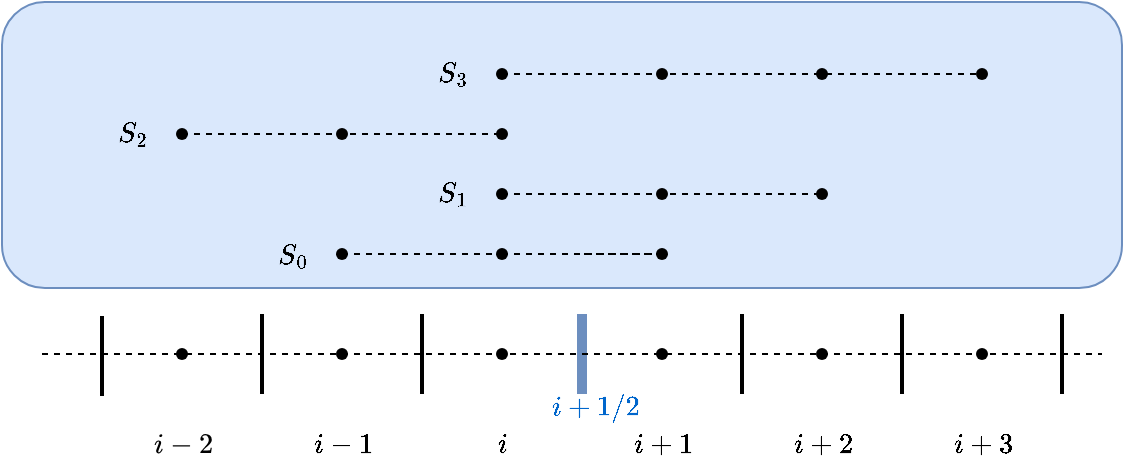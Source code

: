 <mxfile version="24.3.1" type="github">
  <diagram name="第 1 页" id="186elENf85W0635I87uJ">
    <mxGraphModel dx="1434" dy="723" grid="1" gridSize="10" guides="1" tooltips="1" connect="1" arrows="1" fold="1" page="1" pageScale="1" pageWidth="600" pageHeight="250" math="1" shadow="0">
      <root>
        <mxCell id="0" />
        <mxCell id="1" parent="0" />
        <mxCell id="F4laIG4Y78IpeGwj5SYU-1" value="" style="rounded=1;whiteSpace=wrap;html=1;fillColor=#dae8fc;strokeColor=#6c8ebf;" vertex="1" parent="1">
          <mxGeometry x="30" y="7" width="560" height="143" as="geometry" />
        </mxCell>
        <mxCell id="F4laIG4Y78IpeGwj5SYU-2" value="" style="shape=waypoint;sketch=0;fillStyle=solid;size=6;pointerEvents=1;points=[];fillColor=none;resizable=0;rotatable=0;perimeter=centerPerimeter;snapToPoint=1;" vertex="1" parent="1">
          <mxGeometry x="110" y="173" width="20" height="20" as="geometry" />
        </mxCell>
        <mxCell id="F4laIG4Y78IpeGwj5SYU-3" value="" style="shape=waypoint;sketch=0;fillStyle=solid;size=6;pointerEvents=1;points=[];fillColor=none;resizable=0;rotatable=0;perimeter=centerPerimeter;snapToPoint=1;" vertex="1" parent="1">
          <mxGeometry x="190" y="173" width="20" height="20" as="geometry" />
        </mxCell>
        <mxCell id="F4laIG4Y78IpeGwj5SYU-4" value="" style="shape=waypoint;sketch=0;fillStyle=solid;size=6;pointerEvents=1;points=[];fillColor=none;resizable=0;rotatable=0;perimeter=centerPerimeter;snapToPoint=1;" vertex="1" parent="1">
          <mxGeometry x="270" y="173" width="20" height="20" as="geometry" />
        </mxCell>
        <mxCell id="F4laIG4Y78IpeGwj5SYU-5" value="" style="shape=waypoint;sketch=0;fillStyle=solid;size=6;pointerEvents=1;points=[];fillColor=none;resizable=0;rotatable=0;perimeter=centerPerimeter;snapToPoint=1;" vertex="1" parent="1">
          <mxGeometry x="350" y="173" width="20" height="20" as="geometry" />
        </mxCell>
        <mxCell id="F4laIG4Y78IpeGwj5SYU-6" value="" style="shape=waypoint;sketch=0;fillStyle=solid;size=6;pointerEvents=1;points=[];fillColor=none;resizable=0;rotatable=0;perimeter=centerPerimeter;snapToPoint=1;" vertex="1" parent="1">
          <mxGeometry x="430" y="173" width="20" height="20" as="geometry" />
        </mxCell>
        <mxCell id="F4laIG4Y78IpeGwj5SYU-7" value="" style="shape=waypoint;sketch=0;fillStyle=solid;size=6;pointerEvents=1;points=[];fillColor=none;resizable=0;rotatable=0;perimeter=centerPerimeter;snapToPoint=1;" vertex="1" parent="1">
          <mxGeometry x="510" y="173" width="20" height="20" as="geometry" />
        </mxCell>
        <mxCell id="F4laIG4Y78IpeGwj5SYU-8" value="" style="line;strokeWidth=2;direction=south;html=1;" vertex="1" parent="1">
          <mxGeometry x="155" y="163" width="10" height="40" as="geometry" />
        </mxCell>
        <mxCell id="F4laIG4Y78IpeGwj5SYU-9" value="" style="line;strokeWidth=2;direction=south;html=1;" vertex="1" parent="1">
          <mxGeometry x="235" y="163" width="10" height="40" as="geometry" />
        </mxCell>
        <mxCell id="F4laIG4Y78IpeGwj5SYU-10" value="" style="line;strokeWidth=5;direction=south;html=1;fillColor=#dae8fc;strokeColor=#6c8ebf;" vertex="1" parent="1">
          <mxGeometry x="315" y="163" width="10" height="40" as="geometry" />
        </mxCell>
        <mxCell id="F4laIG4Y78IpeGwj5SYU-11" value="" style="line;strokeWidth=2;direction=south;html=1;" vertex="1" parent="1">
          <mxGeometry x="395" y="163" width="10" height="40" as="geometry" />
        </mxCell>
        <mxCell id="F4laIG4Y78IpeGwj5SYU-12" value="" style="line;strokeWidth=2;direction=south;html=1;" vertex="1" parent="1">
          <mxGeometry x="475" y="163" width="10" height="40" as="geometry" />
        </mxCell>
        <mxCell id="F4laIG4Y78IpeGwj5SYU-13" value="&lt;svg style=&quot;vertical-align: -0.186ex;&quot; xmlns:xlink=&quot;http://www.w3.org/1999/xlink&quot; viewBox=&quot;0 -666 2067.4 748&quot; role=&quot;img&quot; height=&quot;1.692ex&quot; width=&quot;4.677ex&quot; xmlns=&quot;http://www.w3.org/2000/svg&quot;&gt;&lt;defs&gt;&lt;path d=&quot;M184 600Q184 624 203 642T247 661Q265 661 277 649T290 619Q290 596 270 577T226 557Q211 557 198 567T184 600ZM21 287Q21 295 30 318T54 369T98 420T158 442Q197 442 223 419T250 357Q250 340 236 301T196 196T154 83Q149 61 149 51Q149 26 166 26Q175 26 185 29T208 43T235 78T260 137Q263 149 265 151T282 153Q302 153 302 143Q302 135 293 112T268 61T223 11T161 -11Q129 -11 102 10T74 74Q74 91 79 106T122 220Q160 321 166 341T173 380Q173 404 156 404H154Q124 404 99 371T61 287Q60 286 59 284T58 281T56 279T53 278T49 278T41 278H27Q21 284 21 287Z&quot; id=&quot;MJX-2-TEX-I-1D456&quot;&gt;&lt;/path&gt;&lt;path d=&quot;M84 237T84 250T98 270H679Q694 262 694 250T679 230H98Q84 237 84 250Z&quot; id=&quot;MJX-2-TEX-N-2212&quot;&gt;&lt;/path&gt;&lt;path d=&quot;M109 429Q82 429 66 447T50 491Q50 562 103 614T235 666Q326 666 387 610T449 465Q449 422 429 383T381 315T301 241Q265 210 201 149L142 93L218 92Q375 92 385 97Q392 99 409 186V189H449V186Q448 183 436 95T421 3V0H50V19V31Q50 38 56 46T86 81Q115 113 136 137Q145 147 170 174T204 211T233 244T261 278T284 308T305 340T320 369T333 401T340 431T343 464Q343 527 309 573T212 619Q179 619 154 602T119 569T109 550Q109 549 114 549Q132 549 151 535T170 489Q170 464 154 447T109 429Z&quot; id=&quot;MJX-2-TEX-N-32&quot;&gt;&lt;/path&gt;&lt;/defs&gt;&lt;g transform=&quot;scale(1,-1)&quot; stroke-width=&quot;0&quot; fill=&quot;currentColor&quot; stroke=&quot;currentColor&quot;&gt;&lt;g data-mml-node=&quot;math&quot;&gt;&lt;g data-mml-node=&quot;mi&quot;&gt;&lt;use xlink:href=&quot;#MJX-2-TEX-I-1D456&quot; data-c=&quot;1D456&quot;&gt;&lt;/use&gt;&lt;/g&gt;&lt;g transform=&quot;translate(567.2,0)&quot; data-mml-node=&quot;mo&quot;&gt;&lt;use xlink:href=&quot;#MJX-2-TEX-N-2212&quot; data-c=&quot;2212&quot;&gt;&lt;/use&gt;&lt;/g&gt;&lt;g transform=&quot;translate(1567.4,0)&quot; data-mml-node=&quot;mn&quot;&gt;&lt;use xlink:href=&quot;#MJX-2-TEX-N-32&quot; data-c=&quot;32&quot;&gt;&lt;/use&gt;&lt;/g&gt;&lt;/g&gt;&lt;/g&gt;&lt;/svg&gt;" style="text;html=1;align=center;verticalAlign=middle;resizable=0;points=[];autosize=1;strokeColor=none;fillColor=none;" vertex="1" parent="1">
          <mxGeometry x="95" y="213" width="50" height="30" as="geometry" />
        </mxCell>
        <mxCell id="F4laIG4Y78IpeGwj5SYU-14" value="$$i-1$$" style="text;html=1;align=center;verticalAlign=middle;resizable=0;points=[];autosize=1;strokeColor=none;fillColor=none;" vertex="1" parent="1">
          <mxGeometry x="170" y="213" width="60" height="30" as="geometry" />
        </mxCell>
        <mxCell id="F4laIG4Y78IpeGwj5SYU-15" value="$$i$$" style="text;html=1;align=center;verticalAlign=middle;resizable=0;points=[];autosize=1;strokeColor=none;fillColor=none;" vertex="1" parent="1">
          <mxGeometry x="255" y="213" width="50" height="30" as="geometry" />
        </mxCell>
        <mxCell id="F4laIG4Y78IpeGwj5SYU-16" value="$$i+1$$" style="text;html=1;align=center;verticalAlign=middle;resizable=0;points=[];autosize=1;strokeColor=none;fillColor=none;" vertex="1" parent="1">
          <mxGeometry x="325" y="213" width="70" height="30" as="geometry" />
        </mxCell>
        <mxCell id="F4laIG4Y78IpeGwj5SYU-17" value="$$i+2$$" style="text;html=1;align=center;verticalAlign=middle;resizable=0;points=[];autosize=1;strokeColor=none;fillColor=none;" vertex="1" parent="1">
          <mxGeometry x="405" y="213" width="70" height="30" as="geometry" />
        </mxCell>
        <mxCell id="F4laIG4Y78IpeGwj5SYU-18" value="$$i+3$$" style="text;html=1;align=center;verticalAlign=middle;resizable=0;points=[];autosize=1;strokeColor=none;fillColor=none;" vertex="1" parent="1">
          <mxGeometry x="485" y="213" width="70" height="30" as="geometry" />
        </mxCell>
        <mxCell id="F4laIG4Y78IpeGwj5SYU-19" value="$$i+1/2$$" style="text;html=1;align=center;verticalAlign=middle;resizable=0;points=[];autosize=1;strokeColor=none;fillColor=none;fontColor=#0066CC;" vertex="1" parent="1">
          <mxGeometry x="286" y="195" width="80" height="30" as="geometry" />
        </mxCell>
        <mxCell id="F4laIG4Y78IpeGwj5SYU-20" value="" style="shape=waypoint;sketch=0;fillStyle=solid;size=6;pointerEvents=1;points=[];fillColor=none;resizable=0;rotatable=0;perimeter=centerPerimeter;snapToPoint=1;" vertex="1" parent="1">
          <mxGeometry x="270" y="93" width="20" height="20" as="geometry" />
        </mxCell>
        <mxCell id="F4laIG4Y78IpeGwj5SYU-21" value="" style="shape=waypoint;sketch=0;fillStyle=solid;size=6;pointerEvents=1;points=[];fillColor=none;resizable=0;rotatable=0;perimeter=centerPerimeter;snapToPoint=1;" vertex="1" parent="1">
          <mxGeometry x="350" y="93" width="20" height="20" as="geometry" />
        </mxCell>
        <mxCell id="F4laIG4Y78IpeGwj5SYU-22" value="" style="shape=waypoint;sketch=0;fillStyle=solid;size=6;pointerEvents=1;points=[];fillColor=none;resizable=0;rotatable=0;perimeter=centerPerimeter;snapToPoint=1;" vertex="1" parent="1">
          <mxGeometry x="430" y="93" width="20" height="20" as="geometry" />
        </mxCell>
        <mxCell id="F4laIG4Y78IpeGwj5SYU-23" value="" style="endArrow=none;dashed=1;html=1;rounded=0;exitX=0.05;exitY=0.5;exitDx=0;exitDy=0;exitPerimeter=0;" edge="1" parent="1" source="F4laIG4Y78IpeGwj5SYU-20" target="F4laIG4Y78IpeGwj5SYU-22">
          <mxGeometry width="50" height="50" relative="1" as="geometry">
            <mxPoint x="590" y="13" as="sourcePoint" />
            <mxPoint x="640" y="-37" as="targetPoint" />
            <Array as="points">
              <mxPoint x="400" y="103" />
            </Array>
          </mxGeometry>
        </mxCell>
        <mxCell id="F4laIG4Y78IpeGwj5SYU-24" value="" style="shape=waypoint;sketch=0;fillStyle=solid;size=6;pointerEvents=1;points=[];fillColor=none;resizable=0;rotatable=0;perimeter=centerPerimeter;snapToPoint=1;" vertex="1" parent="1">
          <mxGeometry x="110" y="63" width="20" height="20" as="geometry" />
        </mxCell>
        <mxCell id="F4laIG4Y78IpeGwj5SYU-25" value="" style="shape=waypoint;sketch=0;fillStyle=solid;size=6;pointerEvents=1;points=[];fillColor=none;resizable=0;rotatable=0;perimeter=centerPerimeter;snapToPoint=1;" vertex="1" parent="1">
          <mxGeometry x="190" y="63" width="20" height="20" as="geometry" />
        </mxCell>
        <mxCell id="F4laIG4Y78IpeGwj5SYU-26" value="" style="shape=waypoint;sketch=0;fillStyle=solid;size=6;pointerEvents=1;points=[];fillColor=none;resizable=0;rotatable=0;perimeter=centerPerimeter;snapToPoint=1;" vertex="1" parent="1">
          <mxGeometry x="270" y="63" width="20" height="20" as="geometry" />
        </mxCell>
        <mxCell id="F4laIG4Y78IpeGwj5SYU-27" value="" style="endArrow=none;dashed=1;html=1;rounded=0;exitX=0.05;exitY=0.5;exitDx=0;exitDy=0;exitPerimeter=0;" edge="1" parent="1" source="F4laIG4Y78IpeGwj5SYU-24" target="F4laIG4Y78IpeGwj5SYU-26">
          <mxGeometry width="50" height="50" relative="1" as="geometry">
            <mxPoint x="430" y="-17" as="sourcePoint" />
            <mxPoint x="480" y="-67" as="targetPoint" />
          </mxGeometry>
        </mxCell>
        <mxCell id="F4laIG4Y78IpeGwj5SYU-28" value="" style="endArrow=none;dashed=1;html=1;rounded=0;exitDx=0;exitDy=0;exitPerimeter=0;" edge="1" parent="1" source="F4laIG4Y78IpeGwj5SYU-35">
          <mxGeometry width="50" height="50" relative="1" as="geometry">
            <mxPoint x="200" y="133" as="sourcePoint" />
            <mxPoint x="360" y="133" as="targetPoint" />
            <Array as="points">
              <mxPoint x="320" y="133" />
            </Array>
          </mxGeometry>
        </mxCell>
        <mxCell id="F4laIG4Y78IpeGwj5SYU-29" value="$$S_0$$" style="text;html=1;align=center;verticalAlign=middle;resizable=0;points=[];autosize=1;strokeColor=none;fillColor=none;" vertex="1" parent="1">
          <mxGeometry x="140" y="119" width="70" height="30" as="geometry" />
        </mxCell>
        <mxCell id="F4laIG4Y78IpeGwj5SYU-30" value="$$S_1$$" style="text;html=1;align=center;verticalAlign=middle;resizable=0;points=[];autosize=1;strokeColor=none;fillColor=none;" vertex="1" parent="1">
          <mxGeometry x="220" y="88" width="70" height="30" as="geometry" />
        </mxCell>
        <mxCell id="F4laIG4Y78IpeGwj5SYU-31" value="$$S_2$$" style="text;html=1;align=center;verticalAlign=middle;resizable=0;points=[];autosize=1;strokeColor=none;fillColor=none;" vertex="1" parent="1">
          <mxGeometry x="60" y="58" width="70" height="30" as="geometry" />
        </mxCell>
        <mxCell id="F4laIG4Y78IpeGwj5SYU-32" value="" style="endArrow=none;dashed=1;html=1;rounded=0;exitDx=0;exitDy=0;exitPerimeter=0;" edge="1" parent="1" source="F4laIG4Y78IpeGwj5SYU-37" target="F4laIG4Y78IpeGwj5SYU-33">
          <mxGeometry width="50" height="50" relative="1" as="geometry">
            <mxPoint x="200" y="133" as="sourcePoint" />
            <mxPoint x="360" y="133" as="targetPoint" />
            <Array as="points" />
          </mxGeometry>
        </mxCell>
        <mxCell id="F4laIG4Y78IpeGwj5SYU-33" value="" style="shape=waypoint;sketch=0;fillStyle=solid;size=6;pointerEvents=1;points=[];fillColor=none;resizable=0;rotatable=0;perimeter=centerPerimeter;snapToPoint=1;" vertex="1" parent="1">
          <mxGeometry x="270" y="123" width="20" height="20" as="geometry" />
        </mxCell>
        <mxCell id="F4laIG4Y78IpeGwj5SYU-34" value="" style="endArrow=none;dashed=1;html=1;rounded=0;exitDx=0;exitDy=0;exitPerimeter=0;" edge="1" parent="1" source="F4laIG4Y78IpeGwj5SYU-33" target="F4laIG4Y78IpeGwj5SYU-35">
          <mxGeometry width="50" height="50" relative="1" as="geometry">
            <mxPoint x="280" y="133" as="sourcePoint" />
            <mxPoint x="360" y="133" as="targetPoint" />
            <Array as="points" />
          </mxGeometry>
        </mxCell>
        <mxCell id="F4laIG4Y78IpeGwj5SYU-35" value="" style="shape=waypoint;sketch=0;fillStyle=solid;size=6;pointerEvents=1;points=[];fillColor=none;resizable=0;rotatable=0;perimeter=centerPerimeter;snapToPoint=1;" vertex="1" parent="1">
          <mxGeometry x="350" y="123" width="20" height="20" as="geometry" />
        </mxCell>
        <mxCell id="F4laIG4Y78IpeGwj5SYU-36" value="" style="endArrow=none;dashed=1;html=1;rounded=0;exitX=0.05;exitY=0.5;exitDx=0;exitDy=0;exitPerimeter=0;" edge="1" parent="1" target="F4laIG4Y78IpeGwj5SYU-37">
          <mxGeometry width="50" height="50" relative="1" as="geometry">
            <mxPoint x="200" y="133" as="sourcePoint" />
            <mxPoint x="280" y="133" as="targetPoint" />
            <Array as="points" />
          </mxGeometry>
        </mxCell>
        <mxCell id="F4laIG4Y78IpeGwj5SYU-37" value="" style="shape=waypoint;sketch=0;fillStyle=solid;size=6;pointerEvents=1;points=[];fillColor=none;resizable=0;rotatable=0;perimeter=centerPerimeter;snapToPoint=1;" vertex="1" parent="1">
          <mxGeometry x="190" y="123" width="20" height="20" as="geometry" />
        </mxCell>
        <mxCell id="F4laIG4Y78IpeGwj5SYU-38" value="" style="endArrow=none;dashed=1;html=1;rounded=0;" edge="1" parent="1">
          <mxGeometry width="50" height="50" relative="1" as="geometry">
            <mxPoint x="50" y="183" as="sourcePoint" />
            <mxPoint x="580" y="183" as="targetPoint" />
          </mxGeometry>
        </mxCell>
        <mxCell id="F4laIG4Y78IpeGwj5SYU-40" value="" style="line;strokeWidth=2;direction=south;html=1;" vertex="1" parent="1">
          <mxGeometry x="555" y="163" width="10" height="40" as="geometry" />
        </mxCell>
        <mxCell id="F4laIG4Y78IpeGwj5SYU-43" value="" style="line;strokeWidth=2;direction=south;html=1;" vertex="1" parent="1">
          <mxGeometry x="75" y="164" width="10" height="40" as="geometry" />
        </mxCell>
        <mxCell id="F4laIG4Y78IpeGwj5SYU-46" value="" style="shape=waypoint;sketch=0;fillStyle=solid;size=6;pointerEvents=1;points=[];fillColor=none;resizable=0;rotatable=0;perimeter=centerPerimeter;snapToPoint=1;" vertex="1" parent="1">
          <mxGeometry x="270" y="33" width="20" height="20" as="geometry" />
        </mxCell>
        <mxCell id="F4laIG4Y78IpeGwj5SYU-47" value="" style="shape=waypoint;sketch=0;fillStyle=solid;size=6;pointerEvents=1;points=[];fillColor=none;resizable=0;rotatable=0;perimeter=centerPerimeter;snapToPoint=1;" vertex="1" parent="1">
          <mxGeometry x="350" y="33" width="20" height="20" as="geometry" />
        </mxCell>
        <mxCell id="F4laIG4Y78IpeGwj5SYU-48" value="" style="shape=waypoint;sketch=0;fillStyle=solid;size=6;pointerEvents=1;points=[];fillColor=none;resizable=0;rotatable=0;perimeter=centerPerimeter;snapToPoint=1;" vertex="1" parent="1">
          <mxGeometry x="430" y="33" width="20" height="20" as="geometry" />
        </mxCell>
        <mxCell id="F4laIG4Y78IpeGwj5SYU-49" value="" style="endArrow=none;dashed=1;html=1;rounded=0;exitX=0.05;exitY=0.5;exitDx=0;exitDy=0;exitPerimeter=0;entryX=0.25;entryY=0.546;entryDx=0;entryDy=0;entryPerimeter=0;" edge="1" parent="1" source="F4laIG4Y78IpeGwj5SYU-46" target="F4laIG4Y78IpeGwj5SYU-51">
          <mxGeometry width="50" height="50" relative="1" as="geometry">
            <mxPoint x="590" y="-47" as="sourcePoint" />
            <mxPoint x="640" y="-97" as="targetPoint" />
          </mxGeometry>
        </mxCell>
        <mxCell id="F4laIG4Y78IpeGwj5SYU-50" value="$$S_3$$" style="text;html=1;align=center;verticalAlign=middle;resizable=0;points=[];autosize=1;strokeColor=none;fillColor=none;" vertex="1" parent="1">
          <mxGeometry x="220" y="28" width="70" height="30" as="geometry" />
        </mxCell>
        <mxCell id="F4laIG4Y78IpeGwj5SYU-51" value="" style="shape=waypoint;sketch=0;fillStyle=solid;size=6;pointerEvents=1;points=[];fillColor=none;resizable=0;rotatable=0;perimeter=centerPerimeter;snapToPoint=1;" vertex="1" parent="1">
          <mxGeometry x="510" y="33" width="20" height="20" as="geometry" />
        </mxCell>
      </root>
    </mxGraphModel>
  </diagram>
</mxfile>
